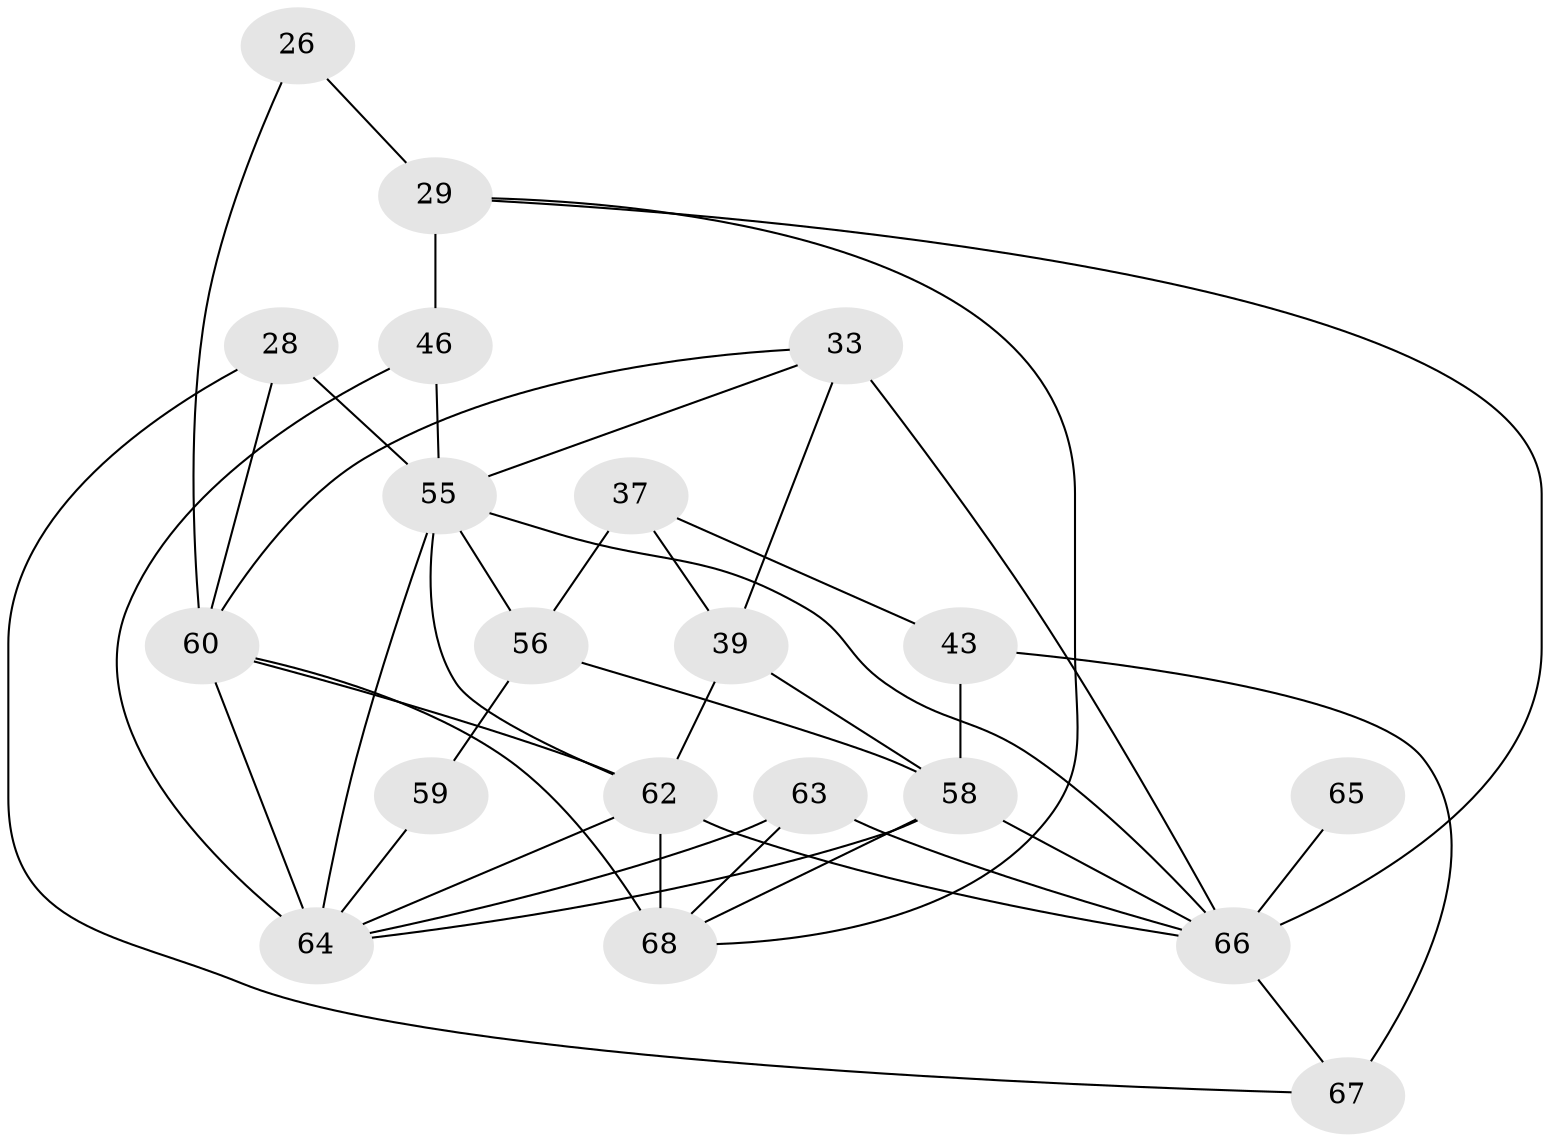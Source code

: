 // original degree distribution, {4: 1.0}
// Generated by graph-tools (version 1.1) at 2025/01/03/04/25 22:01:32]
// undirected, 20 vertices, 42 edges
graph export_dot {
graph [start="1"]
  node [color=gray90,style=filled];
  26;
  28;
  29 [super="+10"];
  33 [super="+3+27"];
  37;
  39 [super="+30"];
  43 [super="+24"];
  46;
  55 [super="+38+21+49"];
  56 [super="+8+13+52"];
  58 [super="+40+54+45+42"];
  59;
  60 [super="+44+48"];
  62 [super="+41+61+53"];
  63;
  64 [super="+1+34+2+15+12+51"];
  65 [super="+17"];
  66 [super="+31+57+7+50"];
  67;
  68 [super="+32"];
  26 -- 29 [weight=2];
  26 -- 60 [weight=2];
  28 -- 67;
  28 -- 55;
  28 -- 60 [weight=2];
  29 -- 46 [weight=2];
  29 -- 68;
  29 -- 66;
  33 -- 39 [weight=2];
  33 -- 66 [weight=4];
  33 -- 60;
  33 -- 55;
  37 -- 56 [weight=2];
  37 -- 43;
  37 -- 39;
  39 -- 62;
  39 -- 58 [weight=2];
  43 -- 67 [weight=2];
  43 -- 58 [weight=3];
  46 -- 55;
  46 -- 64;
  55 -- 64 [weight=6];
  55 -- 56 [weight=3];
  55 -- 66;
  55 -- 62;
  56 -- 59 [weight=3];
  56 -- 58 [weight=2];
  58 -- 64 [weight=4];
  58 -- 68;
  58 -- 66 [weight=4];
  59 -- 64;
  60 -- 68 [weight=3];
  60 -- 64 [weight=3];
  60 -- 62;
  62 -- 68 [weight=3];
  62 -- 64 [weight=2];
  62 -- 66 [weight=4];
  63 -- 64;
  63 -- 68 [weight=2];
  63 -- 66;
  65 -- 66 [weight=6];
  66 -- 67;
}
